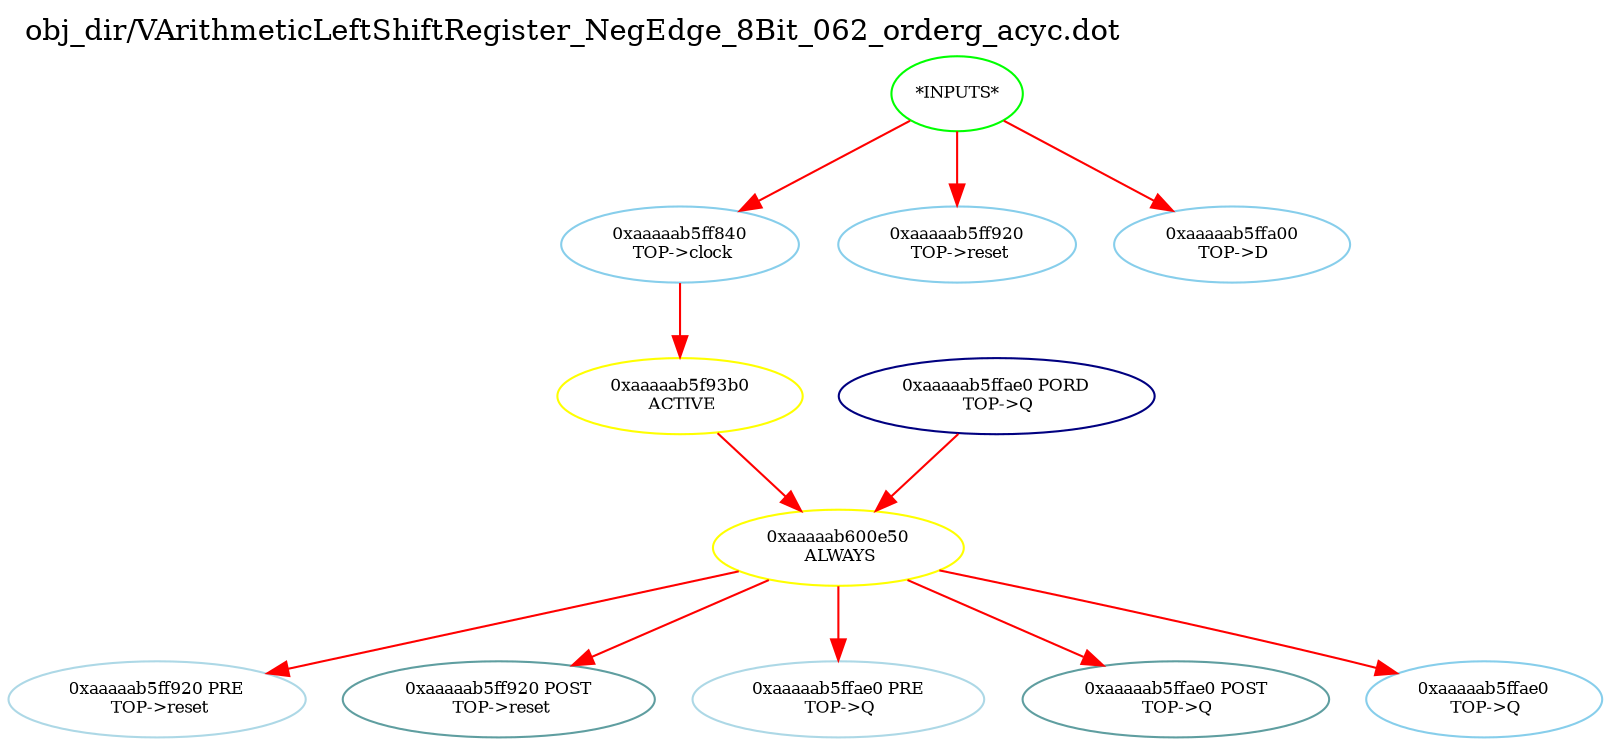digraph v3graph {
	graph	[label="obj_dir/VArithmeticLeftShiftRegister_NegEdge_8Bit_062_orderg_acyc.dot",
		 labelloc=t, labeljust=l,
		 //size="7.5,10",
		 rankdir=TB];
	n0	[fontsize=8 label="*INPUTS*", color=green];
	n0xaaaaab5ff680_1	[fontsize=8 label="0xaaaaab5ff840\n TOP->clock", color=skyblue];
	n0xaaaaab5ff680_2	[fontsize=8 label="0xaaaaab5ff920\n TOP->reset", color=skyblue];
	n0xaaaaab5ff680_3	[fontsize=8 label="0xaaaaab5ffa00\n TOP->D", color=skyblue];
	n0xaaaaab5ff680_4	[fontsize=8 label="0xaaaaab5f93b0\n ACTIVE", color=yellow];
	n0xaaaaab5ff680_5	[fontsize=8 label="0xaaaaab600e50\n ALWAYS", color=yellow];
	n0xaaaaab5ff680_6	[fontsize=8 label="0xaaaaab5ff920 PRE\n TOP->reset", color=lightblue];
	n0xaaaaab5ff680_7	[fontsize=8 label="0xaaaaab5ff920 POST\n TOP->reset", color=CadetBlue];
	n0xaaaaab5ff680_8	[fontsize=8 label="0xaaaaab5ffae0 PRE\n TOP->Q", color=lightblue];
	n0xaaaaab5ff680_9	[fontsize=8 label="0xaaaaab5ffae0 POST\n TOP->Q", color=CadetBlue];
	n0xaaaaab5ff680_10	[fontsize=8 label="0xaaaaab5ffae0 PORD\n TOP->Q", color=NavyBlue];
	n0xaaaaab5ff680_11	[fontsize=8 label="0xaaaaab5ffae0\n TOP->Q", color=skyblue];
	n0 -> n0xaaaaab5ff680_1 [fontsize=8 label="" weight=1 color=red];
	n0 -> n0xaaaaab5ff680_2 [fontsize=8 label="" weight=1 color=red];
	n0 -> n0xaaaaab5ff680_3 [fontsize=8 label="" weight=1 color=red];
	n0xaaaaab5ff680_1 -> n0xaaaaab5ff680_4 [fontsize=8 label="" weight=8 color=red];
	n0xaaaaab5ff680_4 -> n0xaaaaab5ff680_5 [fontsize=8 label="" weight=32 color=red];
	n0xaaaaab5ff680_5 -> n0xaaaaab5ff680_6 [fontsize=8 label="" weight=32 color=red];
	n0xaaaaab5ff680_5 -> n0xaaaaab5ff680_7 [fontsize=8 label="" weight=2 color=red];
	n0xaaaaab5ff680_5 -> n0xaaaaab5ff680_8 [fontsize=8 label="" weight=32 color=red];
	n0xaaaaab5ff680_5 -> n0xaaaaab5ff680_9 [fontsize=8 label="" weight=2 color=red];
	n0xaaaaab5ff680_5 -> n0xaaaaab5ff680_11 [fontsize=8 label="" weight=32 color=red];
	n0xaaaaab5ff680_10 -> n0xaaaaab5ff680_5 [fontsize=8 label="" weight=32 color=red];
}
